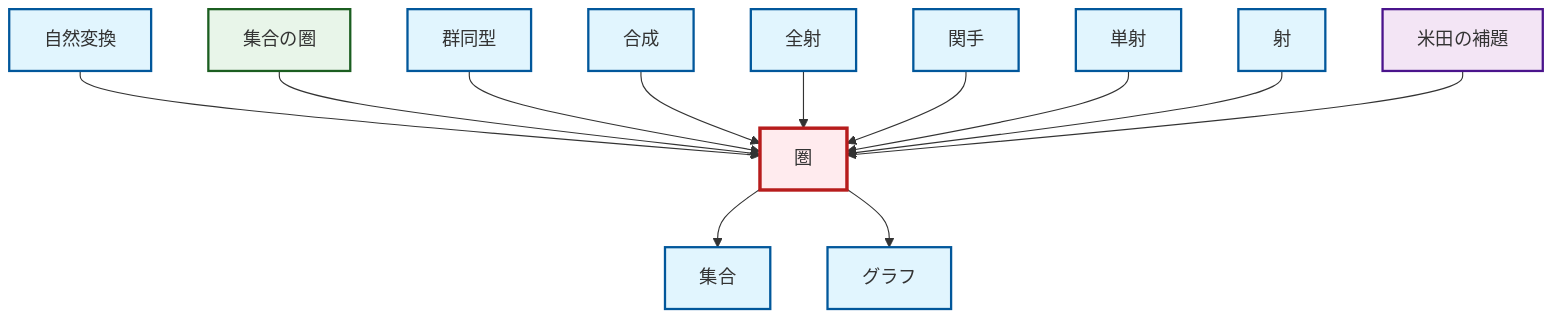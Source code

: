 graph TD
    classDef definition fill:#e1f5fe,stroke:#01579b,stroke-width:2px
    classDef theorem fill:#f3e5f5,stroke:#4a148c,stroke-width:2px
    classDef axiom fill:#fff3e0,stroke:#e65100,stroke-width:2px
    classDef example fill:#e8f5e9,stroke:#1b5e20,stroke-width:2px
    classDef current fill:#ffebee,stroke:#b71c1c,stroke-width:3px
    def-functor["関手"]:::definition
    def-morphism["射"]:::definition
    def-epimorphism["全射"]:::definition
    def-composition["合成"]:::definition
    def-graph["グラフ"]:::definition
    def-set["集合"]:::definition
    ex-set-category["集合の圏"]:::example
    def-natural-transformation["自然変換"]:::definition
    def-monomorphism["単射"]:::definition
    def-category["圏"]:::definition
    def-isomorphism["群同型"]:::definition
    thm-yoneda["米田の補題"]:::theorem
    def-natural-transformation --> def-category
    ex-set-category --> def-category
    def-isomorphism --> def-category
    def-composition --> def-category
    def-epimorphism --> def-category
    def-functor --> def-category
    def-monomorphism --> def-category
    def-morphism --> def-category
    def-category --> def-set
    def-category --> def-graph
    thm-yoneda --> def-category
    class def-category current